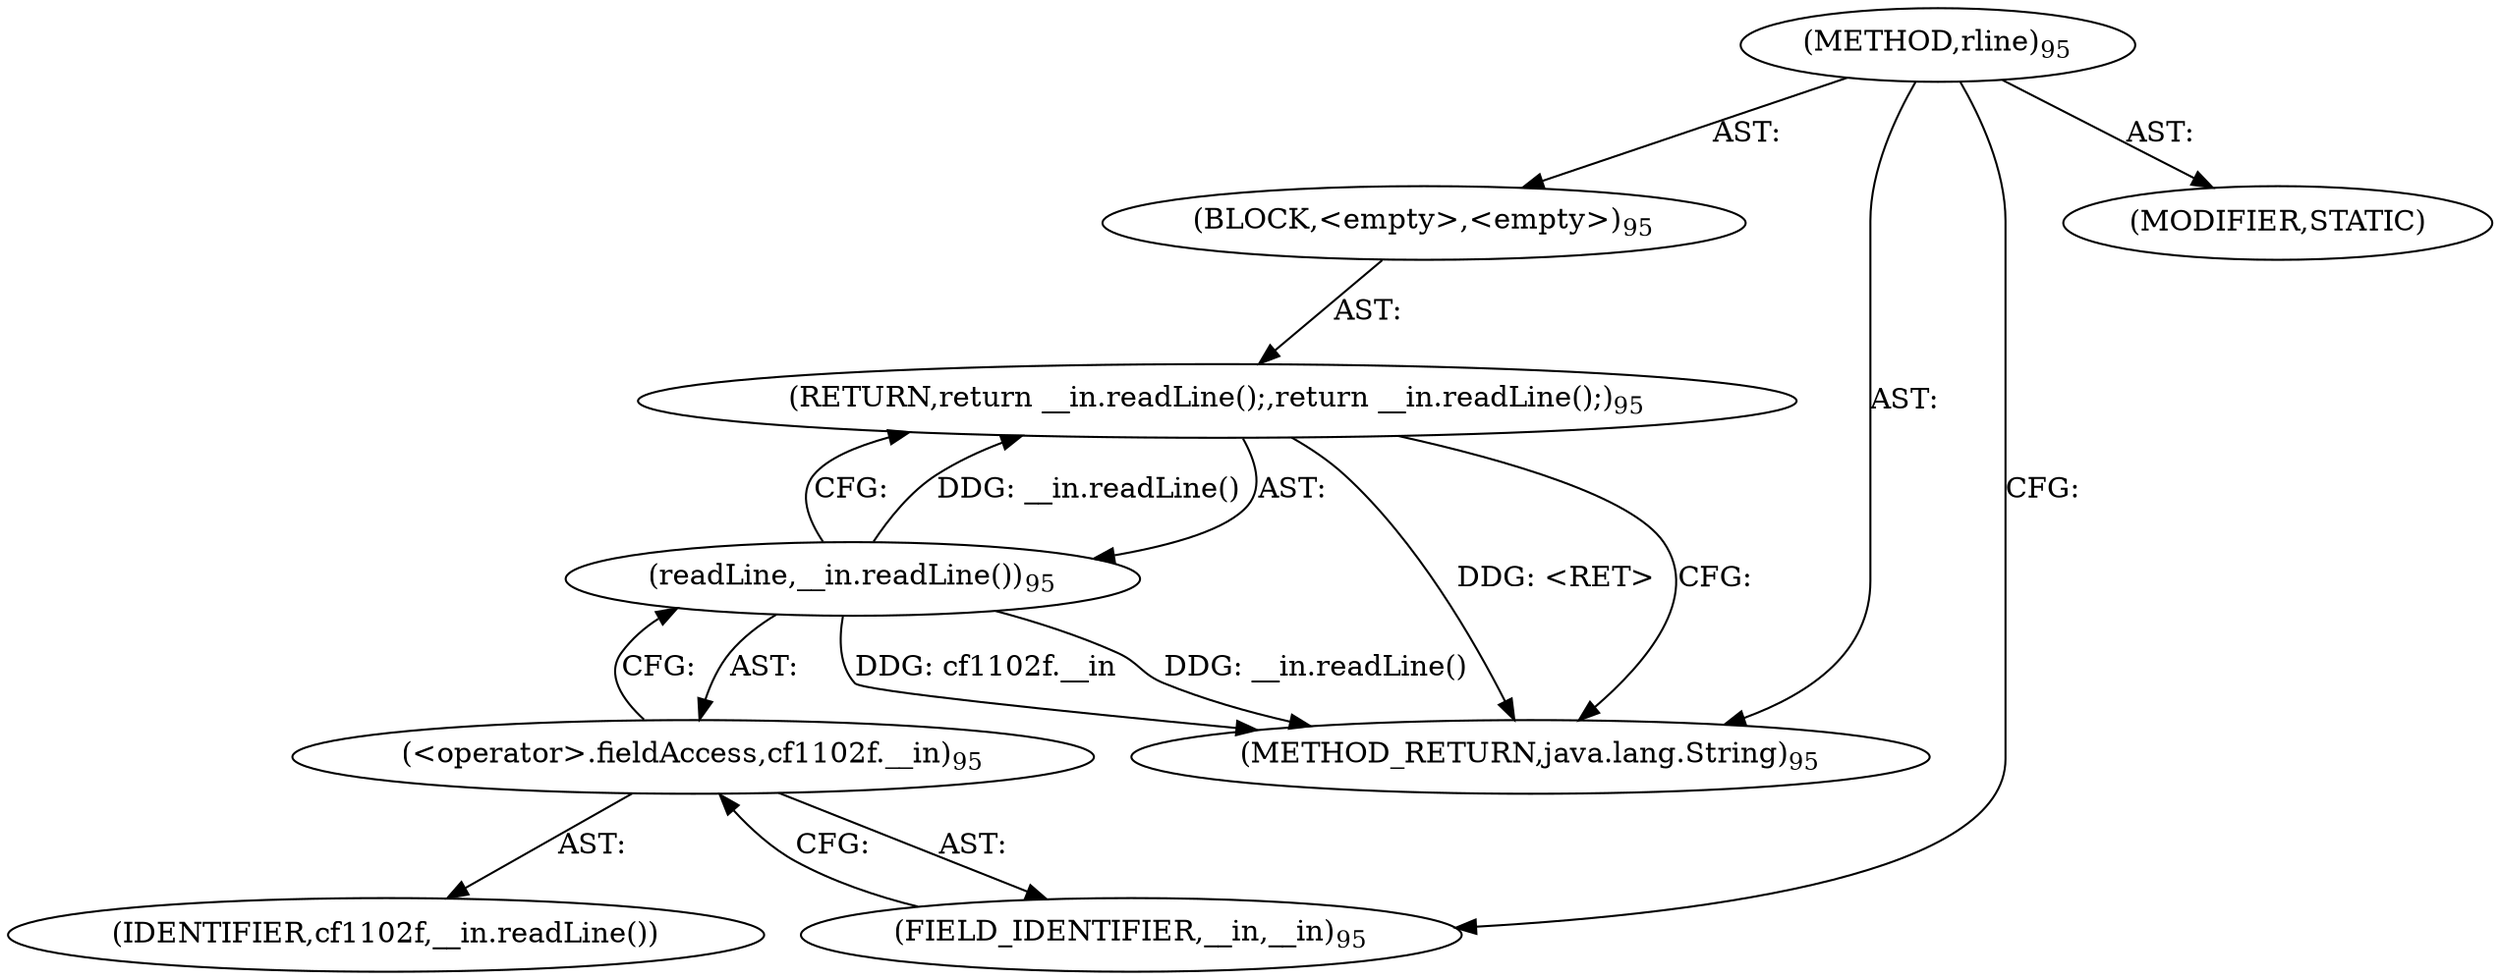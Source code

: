 digraph "rline" {  
"598" [label = <(METHOD,rline)<SUB>95</SUB>> ]
"599" [label = <(BLOCK,&lt;empty&gt;,&lt;empty&gt;)<SUB>95</SUB>> ]
"600" [label = <(RETURN,return __in.readLine();,return __in.readLine();)<SUB>95</SUB>> ]
"601" [label = <(readLine,__in.readLine())<SUB>95</SUB>> ]
"602" [label = <(&lt;operator&gt;.fieldAccess,cf1102f.__in)<SUB>95</SUB>> ]
"603" [label = <(IDENTIFIER,cf1102f,__in.readLine())> ]
"604" [label = <(FIELD_IDENTIFIER,__in,__in)<SUB>95</SUB>> ]
"605" [label = <(MODIFIER,STATIC)> ]
"606" [label = <(METHOD_RETURN,java.lang.String)<SUB>95</SUB>> ]
  "598" -> "599"  [ label = "AST: "] 
  "598" -> "605"  [ label = "AST: "] 
  "598" -> "606"  [ label = "AST: "] 
  "599" -> "600"  [ label = "AST: "] 
  "600" -> "601"  [ label = "AST: "] 
  "601" -> "602"  [ label = "AST: "] 
  "602" -> "603"  [ label = "AST: "] 
  "602" -> "604"  [ label = "AST: "] 
  "600" -> "606"  [ label = "CFG: "] 
  "601" -> "600"  [ label = "CFG: "] 
  "602" -> "601"  [ label = "CFG: "] 
  "604" -> "602"  [ label = "CFG: "] 
  "598" -> "604"  [ label = "CFG: "] 
  "600" -> "606"  [ label = "DDG: &lt;RET&gt;"] 
  "601" -> "606"  [ label = "DDG: cf1102f.__in"] 
  "601" -> "606"  [ label = "DDG: __in.readLine()"] 
  "601" -> "600"  [ label = "DDG: __in.readLine()"] 
}
